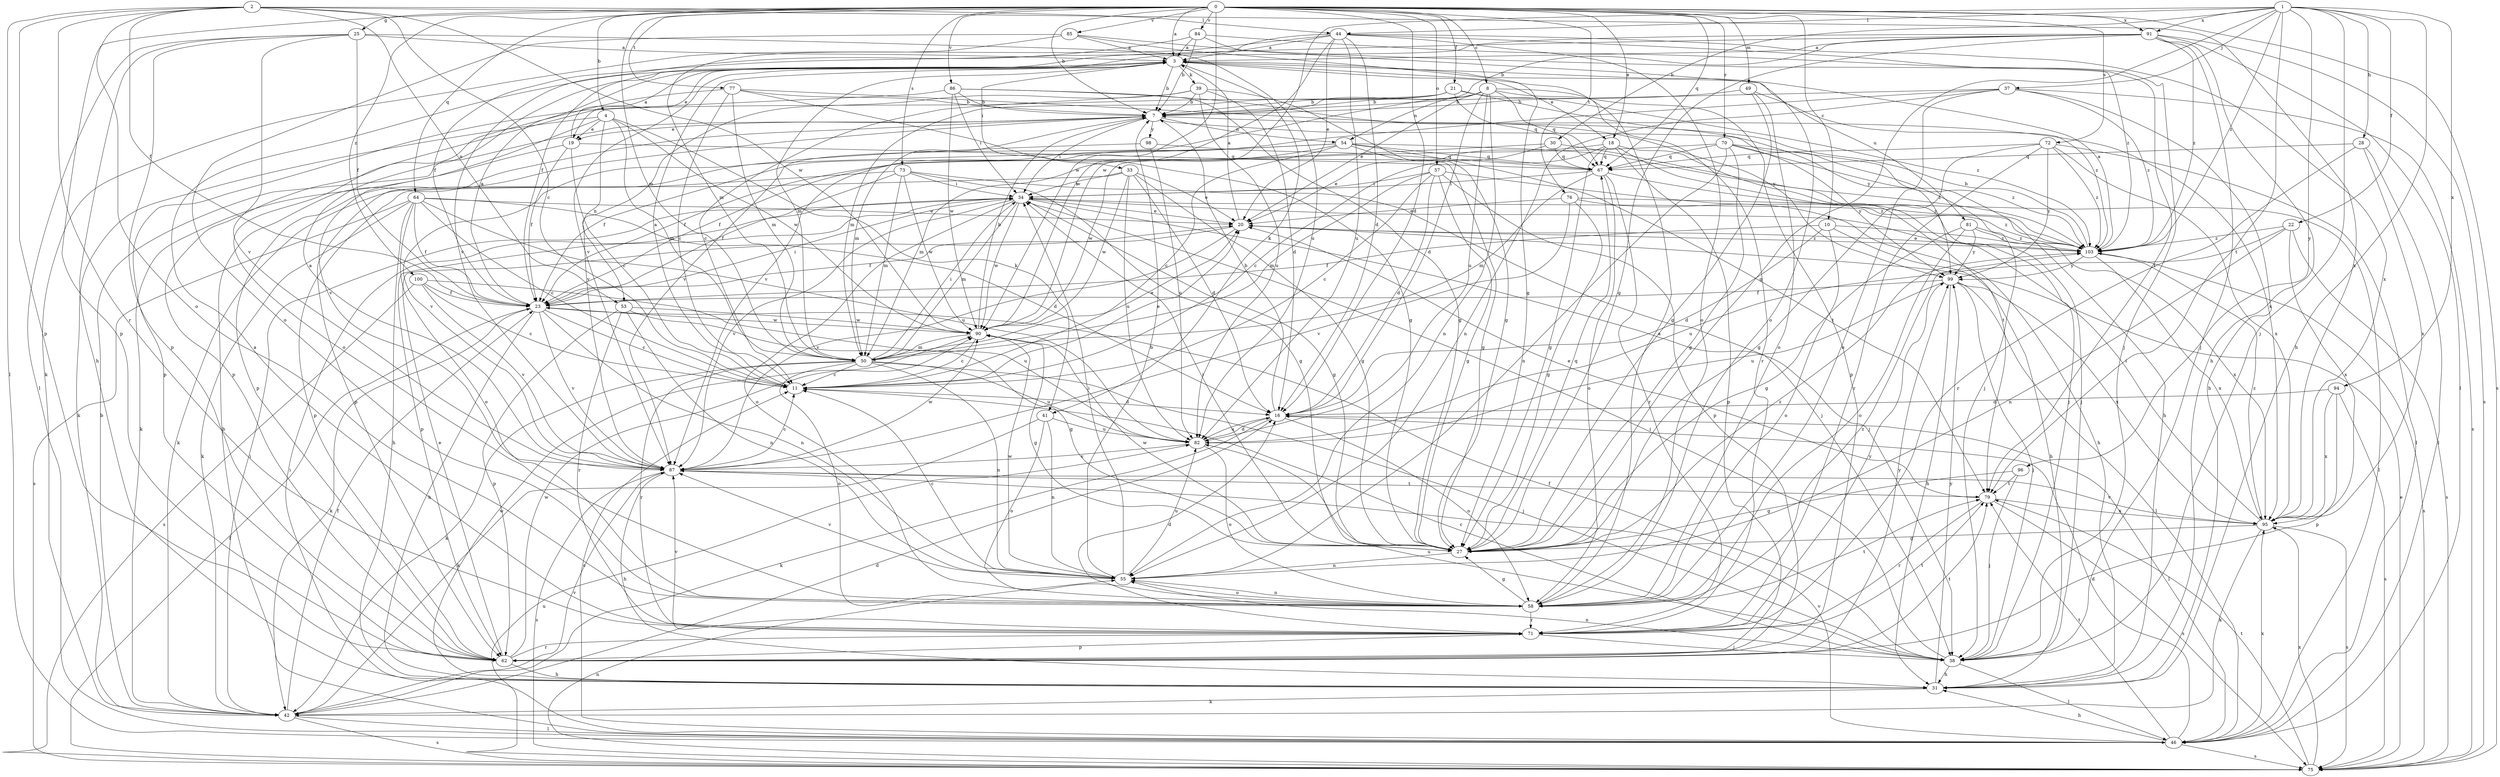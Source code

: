 strict digraph  {
0;
1;
2;
3;
4;
7;
8;
10;
11;
16;
18;
19;
20;
21;
22;
23;
25;
27;
28;
30;
31;
33;
34;
37;
38;
39;
41;
42;
44;
46;
49;
50;
53;
54;
55;
57;
58;
62;
64;
67;
70;
71;
72;
73;
75;
76;
77;
79;
81;
82;
84;
85;
86;
87;
90;
91;
94;
95;
96;
98;
99;
100;
103;
0 -> 3  [label=a];
0 -> 4  [label=b];
0 -> 7  [label=b];
0 -> 8  [label=c];
0 -> 10  [label=c];
0 -> 16  [label=d];
0 -> 18  [label=e];
0 -> 21  [label=f];
0 -> 25  [label=g];
0 -> 49  [label=m];
0 -> 50  [label=m];
0 -> 57  [label=o];
0 -> 62  [label=p];
0 -> 64  [label=q];
0 -> 67  [label=q];
0 -> 70  [label=r];
0 -> 72  [label=s];
0 -> 73  [label=s];
0 -> 75  [label=s];
0 -> 76  [label=t];
0 -> 77  [label=t];
0 -> 84  [label=v];
0 -> 85  [label=v];
0 -> 86  [label=v];
0 -> 90  [label=w];
0 -> 91  [label=x];
0 -> 100  [label=z];
1 -> 22  [label=f];
1 -> 27  [label=g];
1 -> 28  [label=h];
1 -> 30  [label=h];
1 -> 31  [label=h];
1 -> 37  [label=j];
1 -> 38  [label=j];
1 -> 44  [label=l];
1 -> 79  [label=t];
1 -> 90  [label=w];
1 -> 91  [label=x];
1 -> 94  [label=x];
1 -> 96  [label=y];
1 -> 103  [label=z];
2 -> 11  [label=c];
2 -> 23  [label=f];
2 -> 44  [label=l];
2 -> 46  [label=l];
2 -> 53  [label=n];
2 -> 58  [label=o];
2 -> 62  [label=p];
2 -> 71  [label=r];
2 -> 90  [label=w];
2 -> 95  [label=x];
3 -> 7  [label=b];
3 -> 18  [label=e];
3 -> 19  [label=e];
3 -> 33  [label=i];
3 -> 39  [label=k];
3 -> 41  [label=k];
3 -> 50  [label=m];
3 -> 81  [label=u];
4 -> 19  [label=e];
4 -> 41  [label=k];
4 -> 42  [label=k];
4 -> 50  [label=m];
4 -> 53  [label=n];
4 -> 87  [label=v];
4 -> 90  [label=w];
7 -> 19  [label=e];
7 -> 34  [label=i];
7 -> 38  [label=j];
7 -> 50  [label=m];
7 -> 54  [label=n];
7 -> 62  [label=p];
7 -> 98  [label=y];
8 -> 7  [label=b];
8 -> 16  [label=d];
8 -> 20  [label=e];
8 -> 54  [label=n];
8 -> 55  [label=n];
8 -> 62  [label=p];
8 -> 67  [label=q];
8 -> 71  [label=r];
8 -> 82  [label=u];
8 -> 87  [label=v];
10 -> 16  [label=d];
10 -> 23  [label=f];
10 -> 31  [label=h];
10 -> 58  [label=o];
10 -> 103  [label=z];
11 -> 3  [label=a];
11 -> 16  [label=d];
11 -> 20  [label=e];
16 -> 7  [label=b];
16 -> 42  [label=k];
16 -> 46  [label=l];
16 -> 58  [label=o];
16 -> 82  [label=u];
18 -> 11  [label=c];
18 -> 27  [label=g];
18 -> 38  [label=j];
18 -> 62  [label=p];
18 -> 67  [label=q];
18 -> 79  [label=t];
18 -> 90  [label=w];
19 -> 3  [label=a];
19 -> 11  [label=c];
19 -> 23  [label=f];
19 -> 42  [label=k];
19 -> 67  [label=q];
20 -> 3  [label=a];
20 -> 23  [label=f];
20 -> 87  [label=v];
20 -> 103  [label=z];
21 -> 7  [label=b];
21 -> 50  [label=m];
21 -> 62  [label=p];
21 -> 67  [label=q];
21 -> 99  [label=y];
21 -> 103  [label=z];
22 -> 55  [label=n];
22 -> 75  [label=s];
22 -> 82  [label=u];
22 -> 95  [label=x];
22 -> 103  [label=z];
23 -> 3  [label=a];
23 -> 11  [label=c];
23 -> 31  [label=h];
23 -> 34  [label=i];
23 -> 42  [label=k];
23 -> 55  [label=n];
23 -> 87  [label=v];
23 -> 90  [label=w];
25 -> 3  [label=a];
25 -> 23  [label=f];
25 -> 31  [label=h];
25 -> 46  [label=l];
25 -> 62  [label=p];
25 -> 82  [label=u];
25 -> 87  [label=v];
27 -> 34  [label=i];
27 -> 55  [label=n];
27 -> 67  [label=q];
27 -> 90  [label=w];
27 -> 103  [label=z];
28 -> 46  [label=l];
28 -> 67  [label=q];
28 -> 71  [label=r];
28 -> 95  [label=x];
30 -> 20  [label=e];
30 -> 23  [label=f];
30 -> 38  [label=j];
30 -> 67  [label=q];
31 -> 42  [label=k];
31 -> 90  [label=w];
31 -> 99  [label=y];
33 -> 16  [label=d];
33 -> 20  [label=e];
33 -> 27  [label=g];
33 -> 34  [label=i];
33 -> 62  [label=p];
33 -> 82  [label=u];
33 -> 90  [label=w];
34 -> 20  [label=e];
34 -> 27  [label=g];
34 -> 38  [label=j];
34 -> 50  [label=m];
34 -> 58  [label=o];
34 -> 62  [label=p];
34 -> 87  [label=v];
34 -> 90  [label=w];
34 -> 103  [label=z];
37 -> 7  [label=b];
37 -> 31  [label=h];
37 -> 55  [label=n];
37 -> 58  [label=o];
37 -> 75  [label=s];
37 -> 87  [label=v];
37 -> 103  [label=z];
38 -> 11  [label=c];
38 -> 23  [label=f];
38 -> 31  [label=h];
38 -> 34  [label=i];
38 -> 46  [label=l];
38 -> 55  [label=n];
38 -> 82  [label=u];
39 -> 7  [label=b];
39 -> 11  [label=c];
39 -> 16  [label=d];
39 -> 27  [label=g];
39 -> 82  [label=u];
39 -> 87  [label=v];
41 -> 42  [label=k];
41 -> 55  [label=n];
41 -> 58  [label=o];
41 -> 82  [label=u];
42 -> 7  [label=b];
42 -> 16  [label=d];
42 -> 23  [label=f];
42 -> 34  [label=i];
42 -> 46  [label=l];
42 -> 75  [label=s];
42 -> 87  [label=v];
44 -> 3  [label=a];
44 -> 16  [label=d];
44 -> 20  [label=e];
44 -> 23  [label=f];
44 -> 38  [label=j];
44 -> 42  [label=k];
44 -> 58  [label=o];
44 -> 82  [label=u];
44 -> 90  [label=w];
44 -> 95  [label=x];
46 -> 7  [label=b];
46 -> 11  [label=c];
46 -> 16  [label=d];
46 -> 31  [label=h];
46 -> 34  [label=i];
46 -> 75  [label=s];
46 -> 79  [label=t];
46 -> 87  [label=v];
46 -> 95  [label=x];
49 -> 7  [label=b];
49 -> 27  [label=g];
49 -> 58  [label=o];
49 -> 103  [label=z];
50 -> 11  [label=c];
50 -> 20  [label=e];
50 -> 34  [label=i];
50 -> 38  [label=j];
50 -> 42  [label=k];
50 -> 55  [label=n];
50 -> 58  [label=o];
50 -> 71  [label=r];
50 -> 82  [label=u];
53 -> 27  [label=g];
53 -> 55  [label=n];
53 -> 62  [label=p];
53 -> 71  [label=r];
53 -> 90  [label=w];
54 -> 11  [label=c];
54 -> 23  [label=f];
54 -> 27  [label=g];
54 -> 50  [label=m];
54 -> 62  [label=p];
54 -> 67  [label=q];
54 -> 79  [label=t];
54 -> 103  [label=z];
55 -> 7  [label=b];
55 -> 11  [label=c];
55 -> 34  [label=i];
55 -> 58  [label=o];
55 -> 82  [label=u];
55 -> 87  [label=v];
55 -> 90  [label=w];
57 -> 11  [label=c];
57 -> 16  [label=d];
57 -> 27  [label=g];
57 -> 34  [label=i];
57 -> 50  [label=m];
57 -> 62  [label=p];
57 -> 103  [label=z];
58 -> 3  [label=a];
58 -> 27  [label=g];
58 -> 55  [label=n];
58 -> 71  [label=r];
58 -> 79  [label=t];
58 -> 103  [label=z];
62 -> 20  [label=e];
62 -> 31  [label=h];
62 -> 71  [label=r];
62 -> 79  [label=t];
62 -> 90  [label=w];
62 -> 99  [label=y];
64 -> 11  [label=c];
64 -> 16  [label=d];
64 -> 20  [label=e];
64 -> 23  [label=f];
64 -> 31  [label=h];
64 -> 42  [label=k];
64 -> 58  [label=o];
64 -> 75  [label=s];
64 -> 82  [label=u];
67 -> 34  [label=i];
67 -> 50  [label=m];
67 -> 58  [label=o];
67 -> 71  [label=r];
67 -> 103  [label=z];
70 -> 23  [label=f];
70 -> 27  [label=g];
70 -> 31  [label=h];
70 -> 55  [label=n];
70 -> 67  [label=q];
70 -> 99  [label=y];
70 -> 103  [label=z];
71 -> 3  [label=a];
71 -> 16  [label=d];
71 -> 38  [label=j];
71 -> 62  [label=p];
71 -> 79  [label=t];
71 -> 87  [label=v];
71 -> 99  [label=y];
72 -> 27  [label=g];
72 -> 46  [label=l];
72 -> 67  [label=q];
72 -> 71  [label=r];
72 -> 95  [label=x];
72 -> 99  [label=y];
72 -> 103  [label=z];
73 -> 23  [label=f];
73 -> 27  [label=g];
73 -> 34  [label=i];
73 -> 38  [label=j];
73 -> 42  [label=k];
73 -> 50  [label=m];
73 -> 90  [label=w];
75 -> 20  [label=e];
75 -> 23  [label=f];
75 -> 55  [label=n];
75 -> 79  [label=t];
75 -> 82  [label=u];
75 -> 95  [label=x];
76 -> 20  [label=e];
76 -> 27  [label=g];
76 -> 31  [label=h];
76 -> 46  [label=l];
76 -> 87  [label=v];
77 -> 7  [label=b];
77 -> 11  [label=c];
77 -> 27  [label=g];
77 -> 50  [label=m];
77 -> 58  [label=o];
77 -> 95  [label=x];
79 -> 20  [label=e];
79 -> 71  [label=r];
79 -> 75  [label=s];
79 -> 95  [label=x];
81 -> 27  [label=g];
81 -> 58  [label=o];
81 -> 95  [label=x];
81 -> 99  [label=y];
81 -> 103  [label=z];
82 -> 16  [label=d];
82 -> 58  [label=o];
82 -> 87  [label=v];
84 -> 3  [label=a];
84 -> 7  [label=b];
84 -> 58  [label=o];
84 -> 79  [label=t];
84 -> 87  [label=v];
85 -> 3  [label=a];
85 -> 27  [label=g];
85 -> 50  [label=m];
85 -> 58  [label=o];
85 -> 103  [label=z];
86 -> 7  [label=b];
86 -> 27  [label=g];
86 -> 34  [label=i];
86 -> 62  [label=p];
86 -> 90  [label=w];
86 -> 99  [label=y];
87 -> 3  [label=a];
87 -> 11  [label=c];
87 -> 31  [label=h];
87 -> 75  [label=s];
87 -> 79  [label=t];
87 -> 90  [label=w];
90 -> 7  [label=b];
90 -> 11  [label=c];
90 -> 27  [label=g];
90 -> 50  [label=m];
91 -> 3  [label=a];
91 -> 7  [label=b];
91 -> 23  [label=f];
91 -> 27  [label=g];
91 -> 31  [label=h];
91 -> 38  [label=j];
91 -> 46  [label=l];
91 -> 75  [label=s];
91 -> 87  [label=v];
91 -> 103  [label=z];
94 -> 16  [label=d];
94 -> 62  [label=p];
94 -> 75  [label=s];
94 -> 95  [label=x];
95 -> 27  [label=g];
95 -> 34  [label=i];
95 -> 42  [label=k];
95 -> 75  [label=s];
95 -> 87  [label=v];
95 -> 103  [label=z];
96 -> 27  [label=g];
96 -> 38  [label=j];
96 -> 79  [label=t];
98 -> 67  [label=q];
98 -> 82  [label=u];
98 -> 87  [label=v];
99 -> 23  [label=f];
99 -> 31  [label=h];
99 -> 38  [label=j];
99 -> 46  [label=l];
99 -> 82  [label=u];
99 -> 95  [label=x];
100 -> 11  [label=c];
100 -> 23  [label=f];
100 -> 75  [label=s];
100 -> 82  [label=u];
100 -> 87  [label=v];
103 -> 3  [label=a];
103 -> 7  [label=b];
103 -> 20  [label=e];
103 -> 75  [label=s];
103 -> 95  [label=x];
103 -> 99  [label=y];
}

